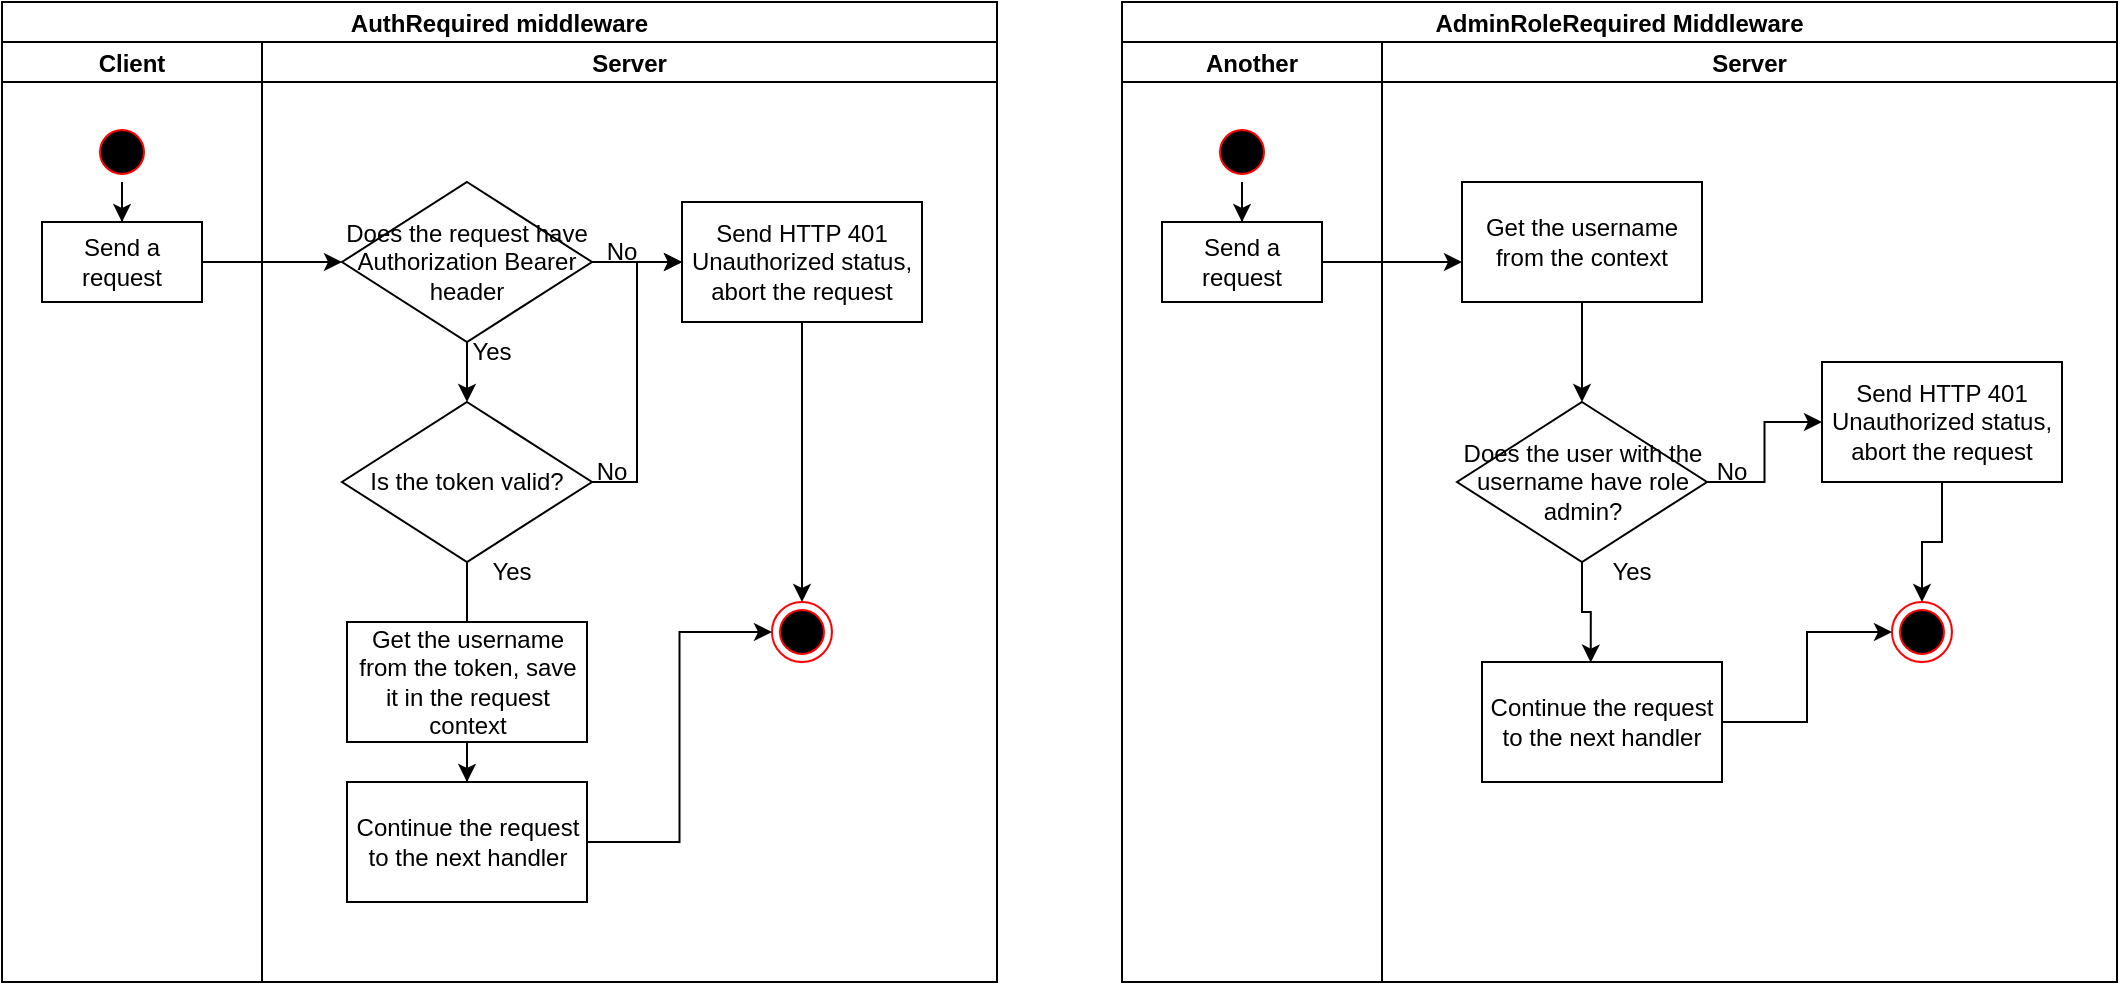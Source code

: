 <mxfile version="14.9.6" type="device" pages="8"><diagram id="ixABdpyoybkJjL9thJBm" name="auth"><mxGraphModel dx="1021" dy="593" grid="1" gridSize="10" guides="1" tooltips="1" connect="1" arrows="1" fold="1" page="1" pageScale="1" pageWidth="850" pageHeight="1100" math="0" shadow="0"><root><mxCell id="0"/><mxCell id="1" parent="0"/><mxCell id="9jliT3L1bjuaXwZ-WpO--3" value="AuthRequired middleware" style="swimlane;childLayout=stackLayout;resizeParent=1;resizeParentMax=0;startSize=20;" vertex="1" parent="1"><mxGeometry x="230" y="130" width="497.5" height="490" as="geometry"/></mxCell><mxCell id="9jliT3L1bjuaXwZ-WpO--4" value="Client" style="swimlane;startSize=20;" vertex="1" parent="9jliT3L1bjuaXwZ-WpO--3"><mxGeometry y="20" width="130" height="470" as="geometry"/></mxCell><mxCell id="9jliT3L1bjuaXwZ-WpO--10" value="" style="edgeStyle=orthogonalEdgeStyle;rounded=0;orthogonalLoop=1;jettySize=auto;html=1;" edge="1" parent="9jliT3L1bjuaXwZ-WpO--4" source="9jliT3L1bjuaXwZ-WpO--7" target="9jliT3L1bjuaXwZ-WpO--11"><mxGeometry relative="1" as="geometry"><mxPoint x="60" y="135" as="targetPoint"/></mxGeometry></mxCell><mxCell id="9jliT3L1bjuaXwZ-WpO--7" value="" style="ellipse;html=1;shape=startState;fillColor=#000000;strokeColor=#ff0000;" vertex="1" parent="9jliT3L1bjuaXwZ-WpO--4"><mxGeometry x="45" y="40" width="30" height="30" as="geometry"/></mxCell><mxCell id="9jliT3L1bjuaXwZ-WpO--11" value="Send a request" style="rounded=0;whiteSpace=wrap;html=1;" vertex="1" parent="9jliT3L1bjuaXwZ-WpO--4"><mxGeometry x="20" y="90" width="80" height="40" as="geometry"/></mxCell><mxCell id="9jliT3L1bjuaXwZ-WpO--5" value="Server" style="swimlane;startSize=20;" vertex="1" parent="9jliT3L1bjuaXwZ-WpO--3"><mxGeometry x="130" y="20" width="367.5" height="470" as="geometry"/></mxCell><mxCell id="9jliT3L1bjuaXwZ-WpO--15" value="" style="edgeStyle=orthogonalEdgeStyle;rounded=0;orthogonalLoop=1;jettySize=auto;html=1;" edge="1" parent="9jliT3L1bjuaXwZ-WpO--5" source="9jliT3L1bjuaXwZ-WpO--12" target="9jliT3L1bjuaXwZ-WpO--14"><mxGeometry relative="1" as="geometry"/></mxCell><mxCell id="9jliT3L1bjuaXwZ-WpO--22" value="" style="edgeStyle=orthogonalEdgeStyle;rounded=0;orthogonalLoop=1;jettySize=auto;html=1;entryX=0.5;entryY=0;entryDx=0;entryDy=0;" edge="1" parent="9jliT3L1bjuaXwZ-WpO--5" source="9jliT3L1bjuaXwZ-WpO--12" target="9jliT3L1bjuaXwZ-WpO--23"><mxGeometry relative="1" as="geometry"><mxPoint x="102.5" y="180" as="targetPoint"/></mxGeometry></mxCell><mxCell id="9jliT3L1bjuaXwZ-WpO--12" value="Does the request have Authorization Bearer header" style="rhombus;whiteSpace=wrap;html=1;" vertex="1" parent="9jliT3L1bjuaXwZ-WpO--5"><mxGeometry x="40" y="70" width="125" height="80" as="geometry"/></mxCell><mxCell id="9jliT3L1bjuaXwZ-WpO--17" style="edgeStyle=orthogonalEdgeStyle;rounded=0;orthogonalLoop=1;jettySize=auto;html=1;exitX=0.5;exitY=1;exitDx=0;exitDy=0;entryX=0.5;entryY=0;entryDx=0;entryDy=0;" edge="1" parent="9jliT3L1bjuaXwZ-WpO--5" source="9jliT3L1bjuaXwZ-WpO--14" target="9jliT3L1bjuaXwZ-WpO--16"><mxGeometry relative="1" as="geometry"/></mxCell><mxCell id="9jliT3L1bjuaXwZ-WpO--14" value="Send HTTP 401 Unauthorized status, abort the request" style="whiteSpace=wrap;html=1;" vertex="1" parent="9jliT3L1bjuaXwZ-WpO--5"><mxGeometry x="210" y="80" width="120" height="60" as="geometry"/></mxCell><mxCell id="9jliT3L1bjuaXwZ-WpO--16" value="" style="ellipse;html=1;shape=endState;fillColor=#000000;strokeColor=#ff0000;" vertex="1" parent="9jliT3L1bjuaXwZ-WpO--5"><mxGeometry x="255" y="280" width="30" height="30" as="geometry"/></mxCell><mxCell id="9jliT3L1bjuaXwZ-WpO--19" value="No" style="text;html=1;strokeColor=none;fillColor=none;align=center;verticalAlign=middle;whiteSpace=wrap;rounded=0;" vertex="1" parent="9jliT3L1bjuaXwZ-WpO--5"><mxGeometry x="165" y="100" width="30" height="10" as="geometry"/></mxCell><mxCell id="9jliT3L1bjuaXwZ-WpO--25" style="edgeStyle=orthogonalEdgeStyle;rounded=0;orthogonalLoop=1;jettySize=auto;html=1;entryX=0;entryY=0.5;entryDx=0;entryDy=0;" edge="1" parent="9jliT3L1bjuaXwZ-WpO--5" source="9jliT3L1bjuaXwZ-WpO--23" target="9jliT3L1bjuaXwZ-WpO--14"><mxGeometry relative="1" as="geometry"/></mxCell><mxCell id="9jliT3L1bjuaXwZ-WpO--30" value="" style="edgeStyle=orthogonalEdgeStyle;rounded=0;orthogonalLoop=1;jettySize=auto;html=1;startArrow=none;" edge="1" parent="9jliT3L1bjuaXwZ-WpO--5" source="9jliT3L1bjuaXwZ-WpO--32" target="9jliT3L1bjuaXwZ-WpO--29"><mxGeometry relative="1" as="geometry"/></mxCell><mxCell id="9jliT3L1bjuaXwZ-WpO--23" value="Is the token valid?" style="rhombus;whiteSpace=wrap;html=1;" vertex="1" parent="9jliT3L1bjuaXwZ-WpO--5"><mxGeometry x="40" y="180" width="125" height="80" as="geometry"/></mxCell><mxCell id="9jliT3L1bjuaXwZ-WpO--24" value="Yes" style="text;html=1;strokeColor=none;fillColor=none;align=center;verticalAlign=middle;whiteSpace=wrap;rounded=0;" vertex="1" parent="9jliT3L1bjuaXwZ-WpO--5"><mxGeometry x="100" y="150" width="30" height="10" as="geometry"/></mxCell><mxCell id="9jliT3L1bjuaXwZ-WpO--28" value="Yes" style="text;html=1;strokeColor=none;fillColor=none;align=center;verticalAlign=middle;whiteSpace=wrap;rounded=0;" vertex="1" parent="9jliT3L1bjuaXwZ-WpO--5"><mxGeometry x="110" y="260" width="30" height="10" as="geometry"/></mxCell><mxCell id="9jliT3L1bjuaXwZ-WpO--31" style="edgeStyle=orthogonalEdgeStyle;rounded=0;orthogonalLoop=1;jettySize=auto;html=1;entryX=0;entryY=0.5;entryDx=0;entryDy=0;" edge="1" parent="9jliT3L1bjuaXwZ-WpO--5" source="9jliT3L1bjuaXwZ-WpO--29" target="9jliT3L1bjuaXwZ-WpO--16"><mxGeometry relative="1" as="geometry"/></mxCell><mxCell id="9jliT3L1bjuaXwZ-WpO--29" value="Continue the request to the next handler" style="whiteSpace=wrap;html=1;" vertex="1" parent="9jliT3L1bjuaXwZ-WpO--5"><mxGeometry x="42.5" y="370" width="120" height="60" as="geometry"/></mxCell><mxCell id="9jliT3L1bjuaXwZ-WpO--32" value="Get the username from the token, save it in the request context" style="whiteSpace=wrap;html=1;" vertex="1" parent="9jliT3L1bjuaXwZ-WpO--5"><mxGeometry x="42.5" y="290" width="120" height="60" as="geometry"/></mxCell><mxCell id="9jliT3L1bjuaXwZ-WpO--33" value="" style="edgeStyle=orthogonalEdgeStyle;rounded=0;orthogonalLoop=1;jettySize=auto;html=1;endArrow=none;" edge="1" parent="9jliT3L1bjuaXwZ-WpO--5" source="9jliT3L1bjuaXwZ-WpO--23" target="9jliT3L1bjuaXwZ-WpO--32"><mxGeometry relative="1" as="geometry"><mxPoint x="462.5" y="410" as="sourcePoint"/><mxPoint x="462.5" y="520" as="targetPoint"/></mxGeometry></mxCell><mxCell id="9jliT3L1bjuaXwZ-WpO--13" value="" style="edgeStyle=orthogonalEdgeStyle;rounded=0;orthogonalLoop=1;jettySize=auto;html=1;" edge="1" parent="9jliT3L1bjuaXwZ-WpO--3" source="9jliT3L1bjuaXwZ-WpO--11" target="9jliT3L1bjuaXwZ-WpO--12"><mxGeometry relative="1" as="geometry"/></mxCell><mxCell id="9jliT3L1bjuaXwZ-WpO--27" value="No" style="text;html=1;strokeColor=none;fillColor=none;align=center;verticalAlign=middle;whiteSpace=wrap;rounded=0;" vertex="1" parent="1"><mxGeometry x="520" y="360" width="30" height="10" as="geometry"/></mxCell><mxCell id="9jliT3L1bjuaXwZ-WpO--34" value="AdminRoleRequired Middleware" style="swimlane;childLayout=stackLayout;resizeParent=1;resizeParentMax=0;startSize=20;" vertex="1" parent="1"><mxGeometry x="790" y="130" width="497.5" height="490" as="geometry"/></mxCell><mxCell id="9jliT3L1bjuaXwZ-WpO--35" value="Another" style="swimlane;startSize=20;" vertex="1" parent="9jliT3L1bjuaXwZ-WpO--34"><mxGeometry y="20" width="130" height="470" as="geometry"/></mxCell><mxCell id="9jliT3L1bjuaXwZ-WpO--36" value="" style="edgeStyle=orthogonalEdgeStyle;rounded=0;orthogonalLoop=1;jettySize=auto;html=1;" edge="1" parent="9jliT3L1bjuaXwZ-WpO--35" source="9jliT3L1bjuaXwZ-WpO--37" target="9jliT3L1bjuaXwZ-WpO--38"><mxGeometry relative="1" as="geometry"><mxPoint x="60" y="135" as="targetPoint"/></mxGeometry></mxCell><mxCell id="9jliT3L1bjuaXwZ-WpO--37" value="" style="ellipse;html=1;shape=startState;fillColor=#000000;strokeColor=#ff0000;" vertex="1" parent="9jliT3L1bjuaXwZ-WpO--35"><mxGeometry x="45" y="40" width="30" height="30" as="geometry"/></mxCell><mxCell id="9jliT3L1bjuaXwZ-WpO--38" value="Send a request" style="rounded=0;whiteSpace=wrap;html=1;" vertex="1" parent="9jliT3L1bjuaXwZ-WpO--35"><mxGeometry x="20" y="90" width="80" height="40" as="geometry"/></mxCell><mxCell id="9jliT3L1bjuaXwZ-WpO--39" value="Server" style="swimlane;startSize=20;" vertex="1" parent="9jliT3L1bjuaXwZ-WpO--34"><mxGeometry x="130" y="20" width="367.5" height="470" as="geometry"/></mxCell><mxCell id="9jliT3L1bjuaXwZ-WpO--41" value="" style="edgeStyle=orthogonalEdgeStyle;rounded=0;orthogonalLoop=1;jettySize=auto;html=1;entryX=0.5;entryY=0;entryDx=0;entryDy=0;exitX=0.5;exitY=1;exitDx=0;exitDy=0;" edge="1" parent="9jliT3L1bjuaXwZ-WpO--39" source="9jliT3L1bjuaXwZ-WpO--58" target="9jliT3L1bjuaXwZ-WpO--49"><mxGeometry relative="1" as="geometry"><mxPoint x="102.5" y="180" as="targetPoint"/><mxPoint x="102.529" y="149.981" as="sourcePoint"/></mxGeometry></mxCell><mxCell id="9jliT3L1bjuaXwZ-WpO--43" style="edgeStyle=orthogonalEdgeStyle;rounded=0;orthogonalLoop=1;jettySize=auto;html=1;exitX=0.5;exitY=1;exitDx=0;exitDy=0;entryX=0.5;entryY=0;entryDx=0;entryDy=0;" edge="1" parent="9jliT3L1bjuaXwZ-WpO--39" source="9jliT3L1bjuaXwZ-WpO--44" target="9jliT3L1bjuaXwZ-WpO--45"><mxGeometry relative="1" as="geometry"/></mxCell><mxCell id="9jliT3L1bjuaXwZ-WpO--44" value="Send HTTP 401 Unauthorized status, abort the request" style="whiteSpace=wrap;html=1;" vertex="1" parent="9jliT3L1bjuaXwZ-WpO--39"><mxGeometry x="220" y="160" width="120" height="60" as="geometry"/></mxCell><mxCell id="9jliT3L1bjuaXwZ-WpO--45" value="" style="ellipse;html=1;shape=endState;fillColor=#000000;strokeColor=#ff0000;" vertex="1" parent="9jliT3L1bjuaXwZ-WpO--39"><mxGeometry x="255" y="280" width="30" height="30" as="geometry"/></mxCell><mxCell id="9jliT3L1bjuaXwZ-WpO--47" style="edgeStyle=orthogonalEdgeStyle;rounded=0;orthogonalLoop=1;jettySize=auto;html=1;entryX=0;entryY=0.5;entryDx=0;entryDy=0;" edge="1" parent="9jliT3L1bjuaXwZ-WpO--39" source="9jliT3L1bjuaXwZ-WpO--49" target="9jliT3L1bjuaXwZ-WpO--44"><mxGeometry relative="1" as="geometry"/></mxCell><mxCell id="9jliT3L1bjuaXwZ-WpO--49" value="Does the user with the username have role admin?" style="rhombus;whiteSpace=wrap;html=1;" vertex="1" parent="9jliT3L1bjuaXwZ-WpO--39"><mxGeometry x="37.5" y="180" width="125" height="80" as="geometry"/></mxCell><mxCell id="9jliT3L1bjuaXwZ-WpO--51" value="Yes" style="text;html=1;strokeColor=none;fillColor=none;align=center;verticalAlign=middle;whiteSpace=wrap;rounded=0;" vertex="1" parent="9jliT3L1bjuaXwZ-WpO--39"><mxGeometry x="110" y="260" width="30" height="10" as="geometry"/></mxCell><mxCell id="9jliT3L1bjuaXwZ-WpO--52" style="edgeStyle=orthogonalEdgeStyle;rounded=0;orthogonalLoop=1;jettySize=auto;html=1;entryX=0;entryY=0.5;entryDx=0;entryDy=0;" edge="1" parent="9jliT3L1bjuaXwZ-WpO--39" source="9jliT3L1bjuaXwZ-WpO--53" target="9jliT3L1bjuaXwZ-WpO--45"><mxGeometry relative="1" as="geometry"/></mxCell><mxCell id="9jliT3L1bjuaXwZ-WpO--53" value="Continue the request to the next handler" style="whiteSpace=wrap;html=1;" vertex="1" parent="9jliT3L1bjuaXwZ-WpO--39"><mxGeometry x="50" y="310" width="120" height="60" as="geometry"/></mxCell><mxCell id="9jliT3L1bjuaXwZ-WpO--55" value="" style="edgeStyle=orthogonalEdgeStyle;rounded=0;orthogonalLoop=1;jettySize=auto;html=1;endArrow=classic;entryX=0.453;entryY=0.005;entryDx=0;entryDy=0;entryPerimeter=0;endFill=1;" edge="1" parent="9jliT3L1bjuaXwZ-WpO--39" source="9jliT3L1bjuaXwZ-WpO--49" target="9jliT3L1bjuaXwZ-WpO--53"><mxGeometry relative="1" as="geometry"><mxPoint x="462.5" y="410" as="sourcePoint"/><mxPoint x="102.517" y="290" as="targetPoint"/></mxGeometry></mxCell><mxCell id="9jliT3L1bjuaXwZ-WpO--58" value="Get the username from the context" style="whiteSpace=wrap;html=1;" vertex="1" parent="9jliT3L1bjuaXwZ-WpO--39"><mxGeometry x="40" y="70" width="120" height="60" as="geometry"/></mxCell><mxCell id="9jliT3L1bjuaXwZ-WpO--56" value="" style="edgeStyle=orthogonalEdgeStyle;rounded=0;orthogonalLoop=1;jettySize=auto;html=1;" edge="1" parent="9jliT3L1bjuaXwZ-WpO--34" source="9jliT3L1bjuaXwZ-WpO--38"><mxGeometry relative="1" as="geometry"><mxPoint x="170" y="130" as="targetPoint"/></mxGeometry></mxCell><mxCell id="9jliT3L1bjuaXwZ-WpO--57" value="No" style="text;html=1;strokeColor=none;fillColor=none;align=center;verticalAlign=middle;whiteSpace=wrap;rounded=0;" vertex="1" parent="1"><mxGeometry x="1080" y="360" width="30" height="10" as="geometry"/></mxCell></root></mxGraphModel></diagram><diagram id="1OW6t5UaYJJms6uwFYVt" name="login"><mxGraphModel dx="1240" dy="720" grid="1" gridSize="10" guides="1" tooltips="1" connect="1" arrows="1" fold="1" page="1" pageScale="1" pageWidth="850" pageHeight="1100" math="0" shadow="0"><root><mxCell id="_u32ntqrU9vEdQiREQDo-0"/><mxCell id="_u32ntqrU9vEdQiREQDo-1" parent="_u32ntqrU9vEdQiREQDo-0"/><mxCell id="OQdn5vO2iXrMBM3oSNNG-0" value="Getting a token (POST /v1/login)" style="swimlane;childLayout=stackLayout;resizeParent=1;resizeParentMax=0;startSize=20;" vertex="1" parent="_u32ntqrU9vEdQiREQDo-1"><mxGeometry x="230" y="130" width="497.5" height="490" as="geometry"/></mxCell><mxCell id="OQdn5vO2iXrMBM3oSNNG-1" value="Client" style="swimlane;startSize=20;" vertex="1" parent="OQdn5vO2iXrMBM3oSNNG-0"><mxGeometry y="20" width="130" height="470" as="geometry"/></mxCell><mxCell id="OQdn5vO2iXrMBM3oSNNG-2" value="" style="edgeStyle=orthogonalEdgeStyle;rounded=0;orthogonalLoop=1;jettySize=auto;html=1;" edge="1" parent="OQdn5vO2iXrMBM3oSNNG-1" source="OQdn5vO2iXrMBM3oSNNG-3" target="OQdn5vO2iXrMBM3oSNNG-4"><mxGeometry relative="1" as="geometry"><mxPoint x="60" y="135" as="targetPoint"/></mxGeometry></mxCell><mxCell id="OQdn5vO2iXrMBM3oSNNG-3" value="" style="ellipse;html=1;shape=startState;fillColor=#000000;strokeColor=#ff0000;" vertex="1" parent="OQdn5vO2iXrMBM3oSNNG-1"><mxGeometry x="45" y="40" width="30" height="30" as="geometry"/></mxCell><mxCell id="OQdn5vO2iXrMBM3oSNNG-4" value="Send a post request containing username and password" style="rounded=0;whiteSpace=wrap;html=1;" vertex="1" parent="OQdn5vO2iXrMBM3oSNNG-1"><mxGeometry x="20" y="90" width="80" height="120" as="geometry"/></mxCell><mxCell id="OQdn5vO2iXrMBM3oSNNG-5" value="Server" style="swimlane;startSize=20;" vertex="1" parent="OQdn5vO2iXrMBM3oSNNG-0"><mxGeometry x="130" y="20" width="367.5" height="470" as="geometry"/></mxCell><mxCell id="OQdn5vO2iXrMBM3oSNNG-6" value="" style="edgeStyle=orthogonalEdgeStyle;rounded=0;orthogonalLoop=1;jettySize=auto;html=1;" edge="1" parent="OQdn5vO2iXrMBM3oSNNG-5" source="OQdn5vO2iXrMBM3oSNNG-8" target="OQdn5vO2iXrMBM3oSNNG-10"><mxGeometry relative="1" as="geometry"/></mxCell><mxCell id="OQdn5vO2iXrMBM3oSNNG-7" value="" style="edgeStyle=orthogonalEdgeStyle;rounded=0;orthogonalLoop=1;jettySize=auto;html=1;entryX=0.5;entryY=0;entryDx=0;entryDy=0;" edge="1" parent="OQdn5vO2iXrMBM3oSNNG-5" source="OQdn5vO2iXrMBM3oSNNG-8" target="OQdn5vO2iXrMBM3oSNNG-20"><mxGeometry relative="1" as="geometry"><mxPoint x="102.5" y="180" as="targetPoint"/></mxGeometry></mxCell><mxCell id="OQdn5vO2iXrMBM3oSNNG-8" value="Does the username and the password match the one in the db" style="rhombus;whiteSpace=wrap;html=1;" vertex="1" parent="OQdn5vO2iXrMBM3oSNNG-5"><mxGeometry x="40" y="70" width="125" height="80" as="geometry"/></mxCell><mxCell id="OQdn5vO2iXrMBM3oSNNG-9" style="edgeStyle=orthogonalEdgeStyle;rounded=0;orthogonalLoop=1;jettySize=auto;html=1;exitX=0.5;exitY=1;exitDx=0;exitDy=0;entryX=0.5;entryY=0;entryDx=0;entryDy=0;" edge="1" parent="OQdn5vO2iXrMBM3oSNNG-5" source="OQdn5vO2iXrMBM3oSNNG-10" target="OQdn5vO2iXrMBM3oSNNG-11"><mxGeometry relative="1" as="geometry"/></mxCell><mxCell id="OQdn5vO2iXrMBM3oSNNG-10" value="Send HTTP 401 Unauthorized status, abort the request" style="whiteSpace=wrap;html=1;" vertex="1" parent="OQdn5vO2iXrMBM3oSNNG-5"><mxGeometry x="210" y="80" width="120" height="60" as="geometry"/></mxCell><mxCell id="OQdn5vO2iXrMBM3oSNNG-11" value="" style="ellipse;html=1;shape=endState;fillColor=#000000;strokeColor=#ff0000;" vertex="1" parent="OQdn5vO2iXrMBM3oSNNG-5"><mxGeometry x="255" y="280" width="30" height="30" as="geometry"/></mxCell><mxCell id="OQdn5vO2iXrMBM3oSNNG-12" value="No" style="text;html=1;strokeColor=none;fillColor=none;align=center;verticalAlign=middle;whiteSpace=wrap;rounded=0;" vertex="1" parent="OQdn5vO2iXrMBM3oSNNG-5"><mxGeometry x="165" y="100" width="30" height="10" as="geometry"/></mxCell><mxCell id="OQdn5vO2iXrMBM3oSNNG-14" value="" style="edgeStyle=orthogonalEdgeStyle;rounded=0;orthogonalLoop=1;jettySize=auto;html=1;startArrow=none;" edge="1" parent="OQdn5vO2iXrMBM3oSNNG-5" source="OQdn5vO2iXrMBM3oSNNG-20" target="OQdn5vO2iXrMBM3oSNNG-19"><mxGeometry relative="1" as="geometry"/></mxCell><mxCell id="OQdn5vO2iXrMBM3oSNNG-16" value="Yes" style="text;html=1;strokeColor=none;fillColor=none;align=center;verticalAlign=middle;whiteSpace=wrap;rounded=0;" vertex="1" parent="OQdn5vO2iXrMBM3oSNNG-5"><mxGeometry x="100" y="150" width="30" height="10" as="geometry"/></mxCell><mxCell id="OQdn5vO2iXrMBM3oSNNG-18" style="edgeStyle=orthogonalEdgeStyle;rounded=0;orthogonalLoop=1;jettySize=auto;html=1;entryX=0;entryY=0.5;entryDx=0;entryDy=0;" edge="1" parent="OQdn5vO2iXrMBM3oSNNG-5" source="OQdn5vO2iXrMBM3oSNNG-19" target="OQdn5vO2iXrMBM3oSNNG-11"><mxGeometry relative="1" as="geometry"/></mxCell><mxCell id="OQdn5vO2iXrMBM3oSNNG-19" value="Respond with 200, and the body is the JWT token generated" style="whiteSpace=wrap;html=1;" vertex="1" parent="OQdn5vO2iXrMBM3oSNNG-5"><mxGeometry x="42.5" y="330" width="120" height="60" as="geometry"/></mxCell><mxCell id="OQdn5vO2iXrMBM3oSNNG-20" value="Generate the JWT token" style="whiteSpace=wrap;html=1;" vertex="1" parent="OQdn5vO2iXrMBM3oSNNG-5"><mxGeometry x="42.5" y="220" width="120" height="60" as="geometry"/></mxCell><mxCell id="OQdn5vO2iXrMBM3oSNNG-22" value="" style="edgeStyle=orthogonalEdgeStyle;rounded=0;orthogonalLoop=1;jettySize=auto;html=1;" edge="1" parent="OQdn5vO2iXrMBM3oSNNG-0" source="OQdn5vO2iXrMBM3oSNNG-4" target="OQdn5vO2iXrMBM3oSNNG-8"><mxGeometry relative="1" as="geometry"/></mxCell></root></mxGraphModel></diagram><diagram id="RCsuefBiGuyyo6CVhnlT" name="get all user"><mxGraphModel dx="868" dy="504" grid="1" gridSize="10" guides="1" tooltips="1" connect="1" arrows="1" fold="1" page="1" pageScale="1" pageWidth="850" pageHeight="1100" math="0" shadow="0"><root><mxCell id="1yWC8r7B3-pgimuNh6WH-0"/><mxCell id="1yWC8r7B3-pgimuNh6WH-1" parent="1yWC8r7B3-pgimuNh6WH-0"/><mxCell id="1yWC8r7B3-pgimuNh6WH-2" value="Get all users (GET /v1/user)" style="swimlane;childLayout=stackLayout;resizeParent=1;resizeParentMax=0;startSize=20;" vertex="1" parent="1yWC8r7B3-pgimuNh6WH-1"><mxGeometry x="230" y="130" width="497.5" height="460" as="geometry"/></mxCell><mxCell id="1yWC8r7B3-pgimuNh6WH-3" value="Client" style="swimlane;startSize=20;" vertex="1" parent="1yWC8r7B3-pgimuNh6WH-2"><mxGeometry y="20" width="130" height="440" as="geometry"/></mxCell><mxCell id="1yWC8r7B3-pgimuNh6WH-4" value="" style="edgeStyle=orthogonalEdgeStyle;rounded=0;orthogonalLoop=1;jettySize=auto;html=1;" edge="1" parent="1yWC8r7B3-pgimuNh6WH-3" source="1yWC8r7B3-pgimuNh6WH-5" target="1yWC8r7B3-pgimuNh6WH-6"><mxGeometry relative="1" as="geometry"><mxPoint x="60" y="135" as="targetPoint"/></mxGeometry></mxCell><mxCell id="1yWC8r7B3-pgimuNh6WH-5" value="" style="ellipse;html=1;shape=startState;fillColor=#000000;strokeColor=#ff0000;" vertex="1" parent="1yWC8r7B3-pgimuNh6WH-3"><mxGeometry x="45" y="40" width="30" height="30" as="geometry"/></mxCell><mxCell id="1yWC8r7B3-pgimuNh6WH-6" value="Send a GET request" style="rounded=0;whiteSpace=wrap;html=1;" vertex="1" parent="1yWC8r7B3-pgimuNh6WH-3"><mxGeometry x="20" y="90" width="80" height="120" as="geometry"/></mxCell><mxCell id="1yWC8r7B3-pgimuNh6WH-7" value="Server" style="swimlane;startSize=20;" vertex="1" parent="1yWC8r7B3-pgimuNh6WH-2"><mxGeometry x="130" y="20" width="367.5" height="440" as="geometry"/></mxCell><mxCell id="1yWC8r7B3-pgimuNh6WH-9" value="" style="edgeStyle=orthogonalEdgeStyle;rounded=0;orthogonalLoop=1;jettySize=auto;html=1;entryX=0.5;entryY=0;entryDx=0;entryDy=0;exitX=0.5;exitY=1;exitDx=0;exitDy=0;" edge="1" parent="1yWC8r7B3-pgimuNh6WH-7" source="1yWC8r7B3-pgimuNh6WH-21" target="1yWC8r7B3-pgimuNh6WH-19"><mxGeometry relative="1" as="geometry"><mxPoint x="102.5" y="180" as="targetPoint"/><mxPoint x="102.5" y="150" as="sourcePoint"/></mxGeometry></mxCell><mxCell id="1yWC8r7B3-pgimuNh6WH-13" value="" style="ellipse;html=1;shape=endState;fillColor=#000000;strokeColor=#ff0000;" vertex="1" parent="1yWC8r7B3-pgimuNh6WH-7"><mxGeometry x="255" y="280" width="30" height="30" as="geometry"/></mxCell><mxCell id="1yWC8r7B3-pgimuNh6WH-15" value="" style="edgeStyle=orthogonalEdgeStyle;rounded=0;orthogonalLoop=1;jettySize=auto;html=1;startArrow=none;" edge="1" parent="1yWC8r7B3-pgimuNh6WH-7" source="1yWC8r7B3-pgimuNh6WH-19" target="1yWC8r7B3-pgimuNh6WH-18"><mxGeometry relative="1" as="geometry"/></mxCell><mxCell id="1yWC8r7B3-pgimuNh6WH-17" style="edgeStyle=orthogonalEdgeStyle;rounded=0;orthogonalLoop=1;jettySize=auto;html=1;entryX=0;entryY=0.5;entryDx=0;entryDy=0;" edge="1" parent="1yWC8r7B3-pgimuNh6WH-7" source="1yWC8r7B3-pgimuNh6WH-18" target="1yWC8r7B3-pgimuNh6WH-13"><mxGeometry relative="1" as="geometry"/></mxCell><mxCell id="1yWC8r7B3-pgimuNh6WH-18" value="Respond with 200, and the body is the list of the users" style="whiteSpace=wrap;html=1;" vertex="1" parent="1yWC8r7B3-pgimuNh6WH-7"><mxGeometry x="42.5" y="280" width="120" height="60" as="geometry"/></mxCell><mxCell id="1yWC8r7B3-pgimuNh6WH-19" value="Query the db to get all of the users" style="whiteSpace=wrap;html=1;" vertex="1" parent="1yWC8r7B3-pgimuNh6WH-7"><mxGeometry x="42.5" y="170" width="120" height="60" as="geometry"/></mxCell><mxCell id="1yWC8r7B3-pgimuNh6WH-21" value="Pass to AuthRequired then&amp;nbsp; AdminRoleRequired middlewares" style="whiteSpace=wrap;html=1;" vertex="1" parent="1yWC8r7B3-pgimuNh6WH-7"><mxGeometry x="42.5" y="60" width="120" height="60" as="geometry"/></mxCell><mxCell id="1yWC8r7B3-pgimuNh6WH-20" value="" style="edgeStyle=orthogonalEdgeStyle;rounded=0;orthogonalLoop=1;jettySize=auto;html=1;entryX=0;entryY=0.5;entryDx=0;entryDy=0;" edge="1" parent="1yWC8r7B3-pgimuNh6WH-2" source="1yWC8r7B3-pgimuNh6WH-6" target="1yWC8r7B3-pgimuNh6WH-21"><mxGeometry relative="1" as="geometry"><mxPoint x="170" y="130" as="targetPoint"/></mxGeometry></mxCell></root></mxGraphModel></diagram><diagram id="RD0y0xq7PKmwO-ewD3-w" name="get a user"><mxGraphModel dx="1240" dy="720" grid="1" gridSize="10" guides="1" tooltips="1" connect="1" arrows="1" fold="1" page="1" pageScale="1" pageWidth="850" pageHeight="1100" math="0" shadow="0"><root><mxCell id="A6ejj1M4VKD1K36JfFQ_-0"/><mxCell id="A6ejj1M4VKD1K36JfFQ_-1" parent="A6ejj1M4VKD1K36JfFQ_-0"/><mxCell id="A6ejj1M4VKD1K36JfFQ_-2" value="Getting a user (GET /v1/user/:username)" style="swimlane;childLayout=stackLayout;resizeParent=1;resizeParentMax=0;startSize=20;" vertex="1" parent="A6ejj1M4VKD1K36JfFQ_-1"><mxGeometry x="250" y="130" width="497.5" height="460" as="geometry"/></mxCell><mxCell id="A6ejj1M4VKD1K36JfFQ_-3" value="Client" style="swimlane;startSize=20;" vertex="1" parent="A6ejj1M4VKD1K36JfFQ_-2"><mxGeometry y="20" width="130" height="440" as="geometry"/></mxCell><mxCell id="A6ejj1M4VKD1K36JfFQ_-4" value="" style="edgeStyle=orthogonalEdgeStyle;rounded=0;orthogonalLoop=1;jettySize=auto;html=1;" edge="1" parent="A6ejj1M4VKD1K36JfFQ_-3" source="A6ejj1M4VKD1K36JfFQ_-5" target="A6ejj1M4VKD1K36JfFQ_-6"><mxGeometry relative="1" as="geometry"><mxPoint x="60" y="135" as="targetPoint"/></mxGeometry></mxCell><mxCell id="A6ejj1M4VKD1K36JfFQ_-5" value="" style="ellipse;html=1;shape=startState;fillColor=#000000;strokeColor=#ff0000;" vertex="1" parent="A6ejj1M4VKD1K36JfFQ_-3"><mxGeometry x="45" y="40" width="30" height="30" as="geometry"/></mxCell><mxCell id="A6ejj1M4VKD1K36JfFQ_-6" value="Send a GET request" style="rounded=0;whiteSpace=wrap;html=1;" vertex="1" parent="A6ejj1M4VKD1K36JfFQ_-3"><mxGeometry x="20" y="90" width="80" height="120" as="geometry"/></mxCell><mxCell id="A6ejj1M4VKD1K36JfFQ_-7" value="Server" style="swimlane;startSize=20;" vertex="1" parent="A6ejj1M4VKD1K36JfFQ_-2"><mxGeometry x="130" y="20" width="367.5" height="440" as="geometry"/></mxCell><mxCell id="A6ejj1M4VKD1K36JfFQ_-8" value="" style="edgeStyle=orthogonalEdgeStyle;rounded=0;orthogonalLoop=1;jettySize=auto;html=1;entryX=0.5;entryY=0;entryDx=0;entryDy=0;exitX=0.5;exitY=1;exitDx=0;exitDy=0;" edge="1" parent="A6ejj1M4VKD1K36JfFQ_-7" source="A6ejj1M4VKD1K36JfFQ_-14" target="A6ejj1M4VKD1K36JfFQ_-13"><mxGeometry relative="1" as="geometry"><mxPoint x="102.5" y="180" as="targetPoint"/><mxPoint x="102.5" y="150" as="sourcePoint"/></mxGeometry></mxCell><mxCell id="A6ejj1M4VKD1K36JfFQ_-9" value="" style="ellipse;html=1;shape=endState;fillColor=#000000;strokeColor=#ff0000;" vertex="1" parent="A6ejj1M4VKD1K36JfFQ_-7"><mxGeometry x="255" y="370" width="30" height="30" as="geometry"/></mxCell><mxCell id="A6ejj1M4VKD1K36JfFQ_-11" style="edgeStyle=orthogonalEdgeStyle;rounded=0;orthogonalLoop=1;jettySize=auto;html=1;entryX=0;entryY=0.5;entryDx=0;entryDy=0;" edge="1" parent="A6ejj1M4VKD1K36JfFQ_-7" source="A6ejj1M4VKD1K36JfFQ_-12" target="A6ejj1M4VKD1K36JfFQ_-9"><mxGeometry relative="1" as="geometry"/></mxCell><mxCell id="A6ejj1M4VKD1K36JfFQ_-12" value="Respond with 200, and the body is the information of the user" style="whiteSpace=wrap;html=1;" vertex="1" parent="A6ejj1M4VKD1K36JfFQ_-7"><mxGeometry x="42.5" y="370" width="120" height="60" as="geometry"/></mxCell><mxCell id="6kZfRvrC0tXSrNtyj45A-1" value="" style="edgeStyle=orthogonalEdgeStyle;rounded=0;orthogonalLoop=1;jettySize=auto;html=1;endArrow=classic;endFill=1;" edge="1" parent="A6ejj1M4VKD1K36JfFQ_-7" source="A6ejj1M4VKD1K36JfFQ_-13" target="6kZfRvrC0tXSrNtyj45A-0"><mxGeometry relative="1" as="geometry"/></mxCell><mxCell id="A6ejj1M4VKD1K36JfFQ_-13" value="Query the db to get the user with &quot;username&quot; provided in the url path" style="whiteSpace=wrap;html=1;" vertex="1" parent="A6ejj1M4VKD1K36JfFQ_-7"><mxGeometry x="42.5" y="160" width="120" height="60" as="geometry"/></mxCell><mxCell id="A6ejj1M4VKD1K36JfFQ_-14" value="Pass to AuthRequired then&amp;nbsp; AdminRoleRequired middlewares" style="whiteSpace=wrap;html=1;" vertex="1" parent="A6ejj1M4VKD1K36JfFQ_-7"><mxGeometry x="42.5" y="60" width="120" height="60" as="geometry"/></mxCell><mxCell id="6kZfRvrC0tXSrNtyj45A-3" value="" style="edgeStyle=orthogonalEdgeStyle;rounded=0;orthogonalLoop=1;jettySize=auto;html=1;endArrow=classic;endFill=1;" edge="1" parent="A6ejj1M4VKD1K36JfFQ_-7" source="6kZfRvrC0tXSrNtyj45A-0" target="A6ejj1M4VKD1K36JfFQ_-12"><mxGeometry relative="1" as="geometry"/></mxCell><mxCell id="6kZfRvrC0tXSrNtyj45A-0" value="Does the user exist" style="rhombus;whiteSpace=wrap;html=1;" vertex="1" parent="A6ejj1M4VKD1K36JfFQ_-7"><mxGeometry x="51.25" y="250" width="102.5" height="80" as="geometry"/></mxCell><mxCell id="6kZfRvrC0tXSrNtyj45A-5" value="" style="edgeStyle=orthogonalEdgeStyle;rounded=0;orthogonalLoop=1;jettySize=auto;html=1;endArrow=classic;endFill=1;" edge="1" parent="A6ejj1M4VKD1K36JfFQ_-7" source="6kZfRvrC0tXSrNtyj45A-4" target="A6ejj1M4VKD1K36JfFQ_-9"><mxGeometry relative="1" as="geometry"/></mxCell><mxCell id="6kZfRvrC0tXSrNtyj45A-4" value="Respond with HTTP 404 Not found" style="whiteSpace=wrap;html=1;" vertex="1" parent="A6ejj1M4VKD1K36JfFQ_-7"><mxGeometry x="210" y="260" width="120" height="60" as="geometry"/></mxCell><mxCell id="6kZfRvrC0tXSrNtyj45A-6" value="Yes" style="text;html=1;strokeColor=none;fillColor=none;align=center;verticalAlign=middle;whiteSpace=wrap;rounded=0;" vertex="1" parent="A6ejj1M4VKD1K36JfFQ_-7"><mxGeometry x="100" y="330" width="40" height="20" as="geometry"/></mxCell><mxCell id="6kZfRvrC0tXSrNtyj45A-7" value="No" style="text;html=1;strokeColor=none;fillColor=none;align=center;verticalAlign=middle;whiteSpace=wrap;rounded=0;" vertex="1" parent="A6ejj1M4VKD1K36JfFQ_-7"><mxGeometry x="150" y="270" width="40" height="20" as="geometry"/></mxCell><mxCell id="6kZfRvrC0tXSrNtyj45A-2" style="edgeStyle=orthogonalEdgeStyle;rounded=0;orthogonalLoop=1;jettySize=auto;html=1;endArrow=classic;endFill=1;entryX=0;entryY=0.5;entryDx=0;entryDy=0;" edge="1" parent="A6ejj1M4VKD1K36JfFQ_-7" source="6kZfRvrC0tXSrNtyj45A-0" target="6kZfRvrC0tXSrNtyj45A-4"><mxGeometry relative="1" as="geometry"><mxPoint x="190" y="290" as="targetPoint"/></mxGeometry></mxCell><mxCell id="A6ejj1M4VKD1K36JfFQ_-15" value="" style="edgeStyle=orthogonalEdgeStyle;rounded=0;orthogonalLoop=1;jettySize=auto;html=1;entryX=0;entryY=0.5;entryDx=0;entryDy=0;" edge="1" parent="A6ejj1M4VKD1K36JfFQ_-2" source="A6ejj1M4VKD1K36JfFQ_-6" target="A6ejj1M4VKD1K36JfFQ_-14"><mxGeometry relative="1" as="geometry"><mxPoint x="170" y="130" as="targetPoint"/></mxGeometry></mxCell></root></mxGraphModel></diagram><diagram id="Wond2_vanmtXpAAayBjf" name="delete a user"><mxGraphModel dx="1021" dy="593" grid="1" gridSize="10" guides="1" tooltips="1" connect="1" arrows="1" fold="1" page="1" pageScale="1" pageWidth="850" pageHeight="1100" math="0" shadow="0"><root><mxCell id="pPpFQNMq4Hs8J6h7Peg3-0"/><mxCell id="pPpFQNMq4Hs8J6h7Peg3-1" parent="pPpFQNMq4Hs8J6h7Peg3-0"/><mxCell id="G3N1HujE9dT2EV-plncy-0" value="Deleting a user (DELETE /v1/user/:username)" style="swimlane;childLayout=stackLayout;resizeParent=1;resizeParentMax=0;startSize=20;" vertex="1" parent="pPpFQNMq4Hs8J6h7Peg3-1"><mxGeometry x="250" y="130" width="497.5" height="460" as="geometry"/></mxCell><mxCell id="G3N1HujE9dT2EV-plncy-1" value="Client" style="swimlane;startSize=20;" vertex="1" parent="G3N1HujE9dT2EV-plncy-0"><mxGeometry y="20" width="130" height="440" as="geometry"/></mxCell><mxCell id="G3N1HujE9dT2EV-plncy-2" value="" style="edgeStyle=orthogonalEdgeStyle;rounded=0;orthogonalLoop=1;jettySize=auto;html=1;" edge="1" parent="G3N1HujE9dT2EV-plncy-1" source="G3N1HujE9dT2EV-plncy-3" target="G3N1HujE9dT2EV-plncy-4"><mxGeometry relative="1" as="geometry"><mxPoint x="60" y="135" as="targetPoint"/></mxGeometry></mxCell><mxCell id="G3N1HujE9dT2EV-plncy-3" value="" style="ellipse;html=1;shape=startState;fillColor=#000000;strokeColor=#ff0000;" vertex="1" parent="G3N1HujE9dT2EV-plncy-1"><mxGeometry x="45" y="40" width="30" height="30" as="geometry"/></mxCell><mxCell id="G3N1HujE9dT2EV-plncy-4" value="Send a DELETE request" style="rounded=0;whiteSpace=wrap;html=1;" vertex="1" parent="G3N1HujE9dT2EV-plncy-1"><mxGeometry x="20" y="90" width="80" height="120" as="geometry"/></mxCell><mxCell id="G3N1HujE9dT2EV-plncy-5" value="Server" style="swimlane;startSize=20;" vertex="1" parent="G3N1HujE9dT2EV-plncy-0"><mxGeometry x="130" y="20" width="367.5" height="440" as="geometry"/></mxCell><mxCell id="G3N1HujE9dT2EV-plncy-6" value="" style="edgeStyle=orthogonalEdgeStyle;rounded=0;orthogonalLoop=1;jettySize=auto;html=1;entryX=0.5;entryY=0;entryDx=0;entryDy=0;exitX=0.5;exitY=1;exitDx=0;exitDy=0;" edge="1" parent="G3N1HujE9dT2EV-plncy-5" source="G3N1HujE9dT2EV-plncy-12" target="G3N1HujE9dT2EV-plncy-11"><mxGeometry relative="1" as="geometry"><mxPoint x="102.5" y="180" as="targetPoint"/><mxPoint x="102.5" y="150" as="sourcePoint"/></mxGeometry></mxCell><mxCell id="G3N1HujE9dT2EV-plncy-7" value="" style="ellipse;html=1;shape=endState;fillColor=#000000;strokeColor=#ff0000;" vertex="1" parent="G3N1HujE9dT2EV-plncy-5"><mxGeometry x="255" y="370" width="30" height="30" as="geometry"/></mxCell><mxCell id="G3N1HujE9dT2EV-plncy-8" style="edgeStyle=orthogonalEdgeStyle;rounded=0;orthogonalLoop=1;jettySize=auto;html=1;entryX=0;entryY=0.5;entryDx=0;entryDy=0;" edge="1" parent="G3N1HujE9dT2EV-plncy-5" source="G3N1HujE9dT2EV-plncy-9" target="G3N1HujE9dT2EV-plncy-7"><mxGeometry relative="1" as="geometry"/></mxCell><mxCell id="G3N1HujE9dT2EV-plncy-9" value="Respond with 200" style="whiteSpace=wrap;html=1;" vertex="1" parent="G3N1HujE9dT2EV-plncy-5"><mxGeometry x="42.5" y="370" width="120" height="60" as="geometry"/></mxCell><mxCell id="G3N1HujE9dT2EV-plncy-10" value="" style="edgeStyle=orthogonalEdgeStyle;rounded=0;orthogonalLoop=1;jettySize=auto;html=1;endArrow=classic;endFill=1;" edge="1" parent="G3N1HujE9dT2EV-plncy-5" source="G3N1HujE9dT2EV-plncy-11" target="G3N1HujE9dT2EV-plncy-14"><mxGeometry relative="1" as="geometry"/></mxCell><mxCell id="G3N1HujE9dT2EV-plncy-11" value="Try to delete the user from the db" style="whiteSpace=wrap;html=1;" vertex="1" parent="G3N1HujE9dT2EV-plncy-5"><mxGeometry x="42.5" y="160" width="120" height="60" as="geometry"/></mxCell><mxCell id="G3N1HujE9dT2EV-plncy-12" value="Pass to AuthRequired then&amp;nbsp; AdminRoleRequired middlewares" style="whiteSpace=wrap;html=1;" vertex="1" parent="G3N1HujE9dT2EV-plncy-5"><mxGeometry x="42.5" y="60" width="120" height="60" as="geometry"/></mxCell><mxCell id="G3N1HujE9dT2EV-plncy-13" value="" style="edgeStyle=orthogonalEdgeStyle;rounded=0;orthogonalLoop=1;jettySize=auto;html=1;endArrow=classic;endFill=1;" edge="1" parent="G3N1HujE9dT2EV-plncy-5" source="G3N1HujE9dT2EV-plncy-14" target="G3N1HujE9dT2EV-plncy-9"><mxGeometry relative="1" as="geometry"/></mxCell><mxCell id="G3N1HujE9dT2EV-plncy-14" value="Is deleted?" style="rhombus;whiteSpace=wrap;html=1;" vertex="1" parent="G3N1HujE9dT2EV-plncy-5"><mxGeometry x="51.25" y="250" width="102.5" height="80" as="geometry"/></mxCell><mxCell id="G3N1HujE9dT2EV-plncy-15" value="" style="edgeStyle=orthogonalEdgeStyle;rounded=0;orthogonalLoop=1;jettySize=auto;html=1;endArrow=classic;endFill=1;" edge="1" parent="G3N1HujE9dT2EV-plncy-5" source="G3N1HujE9dT2EV-plncy-16" target="G3N1HujE9dT2EV-plncy-7"><mxGeometry relative="1" as="geometry"/></mxCell><mxCell id="G3N1HujE9dT2EV-plncy-16" value="Respond with HTTP 404 Not found" style="whiteSpace=wrap;html=1;" vertex="1" parent="G3N1HujE9dT2EV-plncy-5"><mxGeometry x="210" y="260" width="120" height="60" as="geometry"/></mxCell><mxCell id="G3N1HujE9dT2EV-plncy-17" value="Yes" style="text;html=1;strokeColor=none;fillColor=none;align=center;verticalAlign=middle;whiteSpace=wrap;rounded=0;" vertex="1" parent="G3N1HujE9dT2EV-plncy-5"><mxGeometry x="100" y="330" width="40" height="20" as="geometry"/></mxCell><mxCell id="G3N1HujE9dT2EV-plncy-18" value="No" style="text;html=1;strokeColor=none;fillColor=none;align=center;verticalAlign=middle;whiteSpace=wrap;rounded=0;" vertex="1" parent="G3N1HujE9dT2EV-plncy-5"><mxGeometry x="150" y="270" width="40" height="20" as="geometry"/></mxCell><mxCell id="G3N1HujE9dT2EV-plncy-19" style="edgeStyle=orthogonalEdgeStyle;rounded=0;orthogonalLoop=1;jettySize=auto;html=1;endArrow=classic;endFill=1;entryX=0;entryY=0.5;entryDx=0;entryDy=0;" edge="1" parent="G3N1HujE9dT2EV-plncy-5" source="G3N1HujE9dT2EV-plncy-14" target="G3N1HujE9dT2EV-plncy-16"><mxGeometry relative="1" as="geometry"><mxPoint x="190" y="290" as="targetPoint"/></mxGeometry></mxCell><mxCell id="G3N1HujE9dT2EV-plncy-20" value="" style="edgeStyle=orthogonalEdgeStyle;rounded=0;orthogonalLoop=1;jettySize=auto;html=1;entryX=0;entryY=0.5;entryDx=0;entryDy=0;" edge="1" parent="G3N1HujE9dT2EV-plncy-0" source="G3N1HujE9dT2EV-plncy-4" target="G3N1HujE9dT2EV-plncy-12"><mxGeometry relative="1" as="geometry"><mxPoint x="170" y="130" as="targetPoint"/></mxGeometry></mxCell></root></mxGraphModel></diagram><diagram id="JSs86FMVTOedgnXsnUtx" name="create a user"><mxGraphModel dx="1021" dy="593" grid="1" gridSize="10" guides="1" tooltips="1" connect="1" arrows="1" fold="1" page="1" pageScale="1" pageWidth="850" pageHeight="1100" math="0" shadow="0"><root><mxCell id="CGGEPUbMy7POzfg_Eg84-0"/><mxCell id="CGGEPUbMy7POzfg_Eg84-1" parent="CGGEPUbMy7POzfg_Eg84-0"/><mxCell id="CGGEPUbMy7POzfg_Eg84-2" value="Creating a user (POST /v1/user/)" style="swimlane;childLayout=stackLayout;resizeParent=1;resizeParentMax=0;startSize=20;" vertex="1" parent="CGGEPUbMy7POzfg_Eg84-1"><mxGeometry x="250" y="130" width="590" height="460" as="geometry"/></mxCell><mxCell id="CGGEPUbMy7POzfg_Eg84-3" value="Client" style="swimlane;startSize=20;" vertex="1" parent="CGGEPUbMy7POzfg_Eg84-2"><mxGeometry y="20" width="130" height="440" as="geometry"/></mxCell><mxCell id="CGGEPUbMy7POzfg_Eg84-4" value="" style="edgeStyle=orthogonalEdgeStyle;rounded=0;orthogonalLoop=1;jettySize=auto;html=1;" edge="1" parent="CGGEPUbMy7POzfg_Eg84-3" source="CGGEPUbMy7POzfg_Eg84-5" target="CGGEPUbMy7POzfg_Eg84-6"><mxGeometry relative="1" as="geometry"><mxPoint x="60" y="135" as="targetPoint"/></mxGeometry></mxCell><mxCell id="CGGEPUbMy7POzfg_Eg84-5" value="" style="ellipse;html=1;shape=startState;fillColor=#000000;strokeColor=#ff0000;" vertex="1" parent="CGGEPUbMy7POzfg_Eg84-3"><mxGeometry x="45" y="40" width="30" height="30" as="geometry"/></mxCell><mxCell id="CGGEPUbMy7POzfg_Eg84-6" value="Send a POST request containing username, name, role, and password" style="rounded=0;whiteSpace=wrap;html=1;" vertex="1" parent="CGGEPUbMy7POzfg_Eg84-3"><mxGeometry x="20" y="90" width="80" height="120" as="geometry"/></mxCell><mxCell id="CGGEPUbMy7POzfg_Eg84-7" value="Server" style="swimlane;startSize=20;" vertex="1" parent="CGGEPUbMy7POzfg_Eg84-2"><mxGeometry x="130" y="20" width="460" height="440" as="geometry"/></mxCell><mxCell id="CGGEPUbMy7POzfg_Eg84-9" value="" style="ellipse;html=1;shape=endState;fillColor=#000000;strokeColor=#ff0000;" vertex="1" parent="CGGEPUbMy7POzfg_Eg84-7"><mxGeometry x="255" y="370" width="30" height="30" as="geometry"/></mxCell><mxCell id="CGGEPUbMy7POzfg_Eg84-10" style="edgeStyle=orthogonalEdgeStyle;rounded=0;orthogonalLoop=1;jettySize=auto;html=1;entryX=0;entryY=0.5;entryDx=0;entryDy=0;" edge="1" parent="CGGEPUbMy7POzfg_Eg84-7" source="CGGEPUbMy7POzfg_Eg84-11" target="CGGEPUbMy7POzfg_Eg84-9"><mxGeometry relative="1" as="geometry"/></mxCell><mxCell id="CGGEPUbMy7POzfg_Eg84-11" value="Respond with 200" style="whiteSpace=wrap;html=1;" vertex="1" parent="CGGEPUbMy7POzfg_Eg84-7"><mxGeometry x="42.5" y="355" width="120" height="60" as="geometry"/></mxCell><mxCell id="CGGEPUbMy7POzfg_Eg84-12" value="" style="edgeStyle=orthogonalEdgeStyle;rounded=0;orthogonalLoop=1;jettySize=auto;html=1;endArrow=classic;endFill=1;entryX=0.5;entryY=0;entryDx=0;entryDy=0;" edge="1" parent="CGGEPUbMy7POzfg_Eg84-7" source="CGGEPUbMy7POzfg_Eg84-13" target="CGGEPUbMy7POzfg_Eg84-23"><mxGeometry relative="1" as="geometry"><mxPoint x="102.6" y="250.078" as="targetPoint"/></mxGeometry></mxCell><mxCell id="CGGEPUbMy7POzfg_Eg84-13" value="Hash the password to SHA-256 hash" style="whiteSpace=wrap;html=1;" vertex="1" parent="CGGEPUbMy7POzfg_Eg84-7"><mxGeometry x="42.5" y="180" width="120" height="60" as="geometry"/></mxCell><mxCell id="CGGEPUbMy7POzfg_Eg84-27" value="" style="edgeStyle=orthogonalEdgeStyle;rounded=0;orthogonalLoop=1;jettySize=auto;html=1;endArrow=classic;endFill=1;" edge="1" parent="CGGEPUbMy7POzfg_Eg84-7" source="CGGEPUbMy7POzfg_Eg84-14" target="CGGEPUbMy7POzfg_Eg84-26"><mxGeometry relative="1" as="geometry"/></mxCell><mxCell id="CGGEPUbMy7POzfg_Eg84-14" value="Pass to AuthRequired then&amp;nbsp; AdminRoleRequired middlewares" style="whiteSpace=wrap;html=1;" vertex="1" parent="CGGEPUbMy7POzfg_Eg84-7"><mxGeometry x="42.5" y="60" width="120" height="60" as="geometry"/></mxCell><mxCell id="CGGEPUbMy7POzfg_Eg84-25" value="" style="edgeStyle=orthogonalEdgeStyle;rounded=0;orthogonalLoop=1;jettySize=auto;html=1;endArrow=classic;endFill=1;" edge="1" parent="CGGEPUbMy7POzfg_Eg84-7" source="CGGEPUbMy7POzfg_Eg84-23" target="CGGEPUbMy7POzfg_Eg84-11"><mxGeometry relative="1" as="geometry"/></mxCell><mxCell id="CGGEPUbMy7POzfg_Eg84-23" value="Save the user information to the db" style="whiteSpace=wrap;html=1;" vertex="1" parent="CGGEPUbMy7POzfg_Eg84-7"><mxGeometry x="42.5" y="260" width="120" height="60" as="geometry"/></mxCell><mxCell id="CGGEPUbMy7POzfg_Eg84-28" style="edgeStyle=orthogonalEdgeStyle;rounded=0;orthogonalLoop=1;jettySize=auto;html=1;entryX=0.5;entryY=0;entryDx=0;entryDy=0;endArrow=classic;endFill=1;" edge="1" parent="CGGEPUbMy7POzfg_Eg84-7" source="CGGEPUbMy7POzfg_Eg84-26" target="CGGEPUbMy7POzfg_Eg84-13"><mxGeometry relative="1" as="geometry"><Array as="points"><mxPoint x="265" y="150"/><mxPoint x="103" y="150"/></Array></mxGeometry></mxCell><mxCell id="CGGEPUbMy7POzfg_Eg84-30" style="edgeStyle=orthogonalEdgeStyle;rounded=0;orthogonalLoop=1;jettySize=auto;html=1;entryX=0.5;entryY=0;entryDx=0;entryDy=0;endArrow=classic;endFill=1;exitX=1;exitY=0.5;exitDx=0;exitDy=0;" edge="1" parent="CGGEPUbMy7POzfg_Eg84-7" source="CGGEPUbMy7POzfg_Eg84-26" target="CGGEPUbMy7POzfg_Eg84-29"><mxGeometry relative="1" as="geometry"><Array as="points"><mxPoint x="370" y="90"/></Array></mxGeometry></mxCell><mxCell id="CGGEPUbMy7POzfg_Eg84-26" value="Is the request data valid?" style="rhombus;whiteSpace=wrap;html=1;" vertex="1" parent="CGGEPUbMy7POzfg_Eg84-7"><mxGeometry x="210" y="50" width="110" height="80" as="geometry"/></mxCell><mxCell id="CGGEPUbMy7POzfg_Eg84-33" style="edgeStyle=orthogonalEdgeStyle;rounded=0;orthogonalLoop=1;jettySize=auto;html=1;entryX=1;entryY=0.5;entryDx=0;entryDy=0;endArrow=classic;endFill=1;" edge="1" parent="CGGEPUbMy7POzfg_Eg84-7" source="CGGEPUbMy7POzfg_Eg84-29" target="CGGEPUbMy7POzfg_Eg84-9"><mxGeometry relative="1" as="geometry"/></mxCell><mxCell id="CGGEPUbMy7POzfg_Eg84-29" value="Respond with HTTP 400" style="rounded=0;whiteSpace=wrap;html=1;" vertex="1" parent="CGGEPUbMy7POzfg_Eg84-7"><mxGeometry x="310" y="180" width="120" height="60" as="geometry"/></mxCell><mxCell id="CGGEPUbMy7POzfg_Eg84-31" value="No" style="text;html=1;strokeColor=none;fillColor=none;align=center;verticalAlign=middle;whiteSpace=wrap;rounded=0;" vertex="1" parent="CGGEPUbMy7POzfg_Eg84-7"><mxGeometry x="320" y="70" width="40" height="20" as="geometry"/></mxCell><mxCell id="CGGEPUbMy7POzfg_Eg84-22" value="" style="edgeStyle=orthogonalEdgeStyle;rounded=0;orthogonalLoop=1;jettySize=auto;html=1;entryX=0;entryY=0.5;entryDx=0;entryDy=0;" edge="1" parent="CGGEPUbMy7POzfg_Eg84-2" source="CGGEPUbMy7POzfg_Eg84-6" target="CGGEPUbMy7POzfg_Eg84-14"><mxGeometry relative="1" as="geometry"><mxPoint x="170" y="130" as="targetPoint"/></mxGeometry></mxCell><mxCell id="CGGEPUbMy7POzfg_Eg84-32" value="Yes" style="text;html=1;strokeColor=none;fillColor=none;align=center;verticalAlign=middle;whiteSpace=wrap;rounded=0;" vertex="1" parent="CGGEPUbMy7POzfg_Eg84-1"><mxGeometry x="650" y="280" width="40" height="20" as="geometry"/></mxCell></root></mxGraphModel></diagram><diagram id="5XjIEEC-eu17TLbmULmO" name="patching a user"><mxGraphModel dx="868" dy="504" grid="1" gridSize="10" guides="1" tooltips="1" connect="1" arrows="1" fold="1" page="1" pageScale="1" pageWidth="850" pageHeight="1100" math="0" shadow="0"><root><mxCell id="pdRMWEGso9G0ITgM9a4Y-0"/><mxCell id="pdRMWEGso9G0ITgM9a4Y-1" parent="pdRMWEGso9G0ITgM9a4Y-0"/><mxCell id="pdRMWEGso9G0ITgM9a4Y-2" value="Updating a user (PATCH /v1/user/:username)" style="swimlane;childLayout=stackLayout;resizeParent=1;resizeParentMax=0;startSize=20;" vertex="1" parent="pdRMWEGso9G0ITgM9a4Y-1"><mxGeometry x="250" y="130" width="590" height="460" as="geometry"/></mxCell><mxCell id="pdRMWEGso9G0ITgM9a4Y-3" value="Client" style="swimlane;startSize=20;" vertex="1" parent="pdRMWEGso9G0ITgM9a4Y-2"><mxGeometry y="20" width="130" height="440" as="geometry"/></mxCell><mxCell id="pdRMWEGso9G0ITgM9a4Y-4" value="" style="edgeStyle=orthogonalEdgeStyle;rounded=0;orthogonalLoop=1;jettySize=auto;html=1;" edge="1" parent="pdRMWEGso9G0ITgM9a4Y-3" source="pdRMWEGso9G0ITgM9a4Y-5" target="pdRMWEGso9G0ITgM9a4Y-6"><mxGeometry relative="1" as="geometry"><mxPoint x="60" y="135" as="targetPoint"/></mxGeometry></mxCell><mxCell id="pdRMWEGso9G0ITgM9a4Y-5" value="" style="ellipse;html=1;shape=startState;fillColor=#000000;strokeColor=#ff0000;" vertex="1" parent="pdRMWEGso9G0ITgM9a4Y-3"><mxGeometry x="45" y="40" width="30" height="30" as="geometry"/></mxCell><mxCell id="pdRMWEGso9G0ITgM9a4Y-6" value="Send a PATCH request containing new name, role, and password (not all information needed)" style="rounded=0;whiteSpace=wrap;html=1;" vertex="1" parent="pdRMWEGso9G0ITgM9a4Y-3"><mxGeometry x="20" y="90" width="80" height="180" as="geometry"/></mxCell><mxCell id="pdRMWEGso9G0ITgM9a4Y-7" value="Server" style="swimlane;startSize=20;" vertex="1" parent="pdRMWEGso9G0ITgM9a4Y-2"><mxGeometry x="130" y="20" width="460" height="440" as="geometry"/></mxCell><mxCell id="pdRMWEGso9G0ITgM9a4Y-8" value="" style="ellipse;html=1;shape=endState;fillColor=#000000;strokeColor=#ff0000;" vertex="1" parent="pdRMWEGso9G0ITgM9a4Y-7"><mxGeometry x="255" y="370" width="30" height="30" as="geometry"/></mxCell><mxCell id="pdRMWEGso9G0ITgM9a4Y-9" style="edgeStyle=orthogonalEdgeStyle;rounded=0;orthogonalLoop=1;jettySize=auto;html=1;entryX=0;entryY=0.5;entryDx=0;entryDy=0;" edge="1" parent="pdRMWEGso9G0ITgM9a4Y-7" source="pdRMWEGso9G0ITgM9a4Y-10" target="pdRMWEGso9G0ITgM9a4Y-8"><mxGeometry relative="1" as="geometry"/></mxCell><mxCell id="pdRMWEGso9G0ITgM9a4Y-10" value="Respond with 200" style="whiteSpace=wrap;html=1;" vertex="1" parent="pdRMWEGso9G0ITgM9a4Y-7"><mxGeometry x="42.5" y="355" width="120" height="60" as="geometry"/></mxCell><mxCell id="pdRMWEGso9G0ITgM9a4Y-11" value="" style="edgeStyle=orthogonalEdgeStyle;rounded=0;orthogonalLoop=1;jettySize=auto;html=1;endArrow=classic;endFill=1;entryX=0.5;entryY=0;entryDx=0;entryDy=0;" edge="1" parent="pdRMWEGso9G0ITgM9a4Y-7" source="pdRMWEGso9G0ITgM9a4Y-12" target="pdRMWEGso9G0ITgM9a4Y-16"><mxGeometry relative="1" as="geometry"><mxPoint x="102.6" y="250.078" as="targetPoint"/></mxGeometry></mxCell><mxCell id="pdRMWEGso9G0ITgM9a4Y-12" value="Hash the password to SHA-256 hash" style="whiteSpace=wrap;html=1;" vertex="1" parent="pdRMWEGso9G0ITgM9a4Y-7"><mxGeometry x="42.5" y="180" width="120" height="60" as="geometry"/></mxCell><mxCell id="pdRMWEGso9G0ITgM9a4Y-13" value="" style="edgeStyle=orthogonalEdgeStyle;rounded=0;orthogonalLoop=1;jettySize=auto;html=1;endArrow=classic;endFill=1;" edge="1" parent="pdRMWEGso9G0ITgM9a4Y-7" source="pdRMWEGso9G0ITgM9a4Y-14" target="pdRMWEGso9G0ITgM9a4Y-19"><mxGeometry relative="1" as="geometry"/></mxCell><mxCell id="pdRMWEGso9G0ITgM9a4Y-14" value="Pass to AuthRequired then&amp;nbsp; AdminRoleRequired middlewares" style="whiteSpace=wrap;html=1;" vertex="1" parent="pdRMWEGso9G0ITgM9a4Y-7"><mxGeometry x="42.5" y="60" width="120" height="60" as="geometry"/></mxCell><mxCell id="pdRMWEGso9G0ITgM9a4Y-15" value="" style="edgeStyle=orthogonalEdgeStyle;rounded=0;orthogonalLoop=1;jettySize=auto;html=1;endArrow=classic;endFill=1;" edge="1" parent="pdRMWEGso9G0ITgM9a4Y-7" source="pdRMWEGso9G0ITgM9a4Y-16" target="pdRMWEGso9G0ITgM9a4Y-10"><mxGeometry relative="1" as="geometry"/></mxCell><mxCell id="pdRMWEGso9G0ITgM9a4Y-16" value="Save the user information to the db" style="whiteSpace=wrap;html=1;" vertex="1" parent="pdRMWEGso9G0ITgM9a4Y-7"><mxGeometry x="42.5" y="260" width="120" height="60" as="geometry"/></mxCell><mxCell id="pdRMWEGso9G0ITgM9a4Y-17" style="edgeStyle=orthogonalEdgeStyle;rounded=0;orthogonalLoop=1;jettySize=auto;html=1;entryX=0.5;entryY=0;entryDx=0;entryDy=0;endArrow=classic;endFill=1;" edge="1" parent="pdRMWEGso9G0ITgM9a4Y-7" source="pdRMWEGso9G0ITgM9a4Y-19" target="pdRMWEGso9G0ITgM9a4Y-12"><mxGeometry relative="1" as="geometry"><Array as="points"><mxPoint x="265" y="150"/><mxPoint x="103" y="150"/></Array></mxGeometry></mxCell><mxCell id="pdRMWEGso9G0ITgM9a4Y-18" style="edgeStyle=orthogonalEdgeStyle;rounded=0;orthogonalLoop=1;jettySize=auto;html=1;entryX=0.5;entryY=0;entryDx=0;entryDy=0;endArrow=classic;endFill=1;exitX=1;exitY=0.5;exitDx=0;exitDy=0;" edge="1" parent="pdRMWEGso9G0ITgM9a4Y-7" source="pdRMWEGso9G0ITgM9a4Y-19" target="pdRMWEGso9G0ITgM9a4Y-21"><mxGeometry relative="1" as="geometry"><Array as="points"><mxPoint x="370" y="90"/></Array></mxGeometry></mxCell><mxCell id="pdRMWEGso9G0ITgM9a4Y-19" value="Is the request data valid?" style="rhombus;whiteSpace=wrap;html=1;" vertex="1" parent="pdRMWEGso9G0ITgM9a4Y-7"><mxGeometry x="210" y="50" width="110" height="80" as="geometry"/></mxCell><mxCell id="pdRMWEGso9G0ITgM9a4Y-20" style="edgeStyle=orthogonalEdgeStyle;rounded=0;orthogonalLoop=1;jettySize=auto;html=1;entryX=1;entryY=0.5;entryDx=0;entryDy=0;endArrow=classic;endFill=1;" edge="1" parent="pdRMWEGso9G0ITgM9a4Y-7" source="pdRMWEGso9G0ITgM9a4Y-21" target="pdRMWEGso9G0ITgM9a4Y-8"><mxGeometry relative="1" as="geometry"/></mxCell><mxCell id="pdRMWEGso9G0ITgM9a4Y-21" value="Respond with HTTP 400" style="rounded=0;whiteSpace=wrap;html=1;" vertex="1" parent="pdRMWEGso9G0ITgM9a4Y-7"><mxGeometry x="310" y="180" width="120" height="60" as="geometry"/></mxCell><mxCell id="pdRMWEGso9G0ITgM9a4Y-22" value="No" style="text;html=1;strokeColor=none;fillColor=none;align=center;verticalAlign=middle;whiteSpace=wrap;rounded=0;" vertex="1" parent="pdRMWEGso9G0ITgM9a4Y-7"><mxGeometry x="320" y="70" width="40" height="20" as="geometry"/></mxCell><mxCell id="pdRMWEGso9G0ITgM9a4Y-23" value="" style="edgeStyle=orthogonalEdgeStyle;rounded=0;orthogonalLoop=1;jettySize=auto;html=1;entryX=0;entryY=0.5;entryDx=0;entryDy=0;" edge="1" parent="pdRMWEGso9G0ITgM9a4Y-2" source="pdRMWEGso9G0ITgM9a4Y-6" target="pdRMWEGso9G0ITgM9a4Y-14"><mxGeometry relative="1" as="geometry"><mxPoint x="170" y="130" as="targetPoint"/></mxGeometry></mxCell><mxCell id="pdRMWEGso9G0ITgM9a4Y-24" value="Yes" style="text;html=1;strokeColor=none;fillColor=none;align=center;verticalAlign=middle;whiteSpace=wrap;rounded=0;" vertex="1" parent="pdRMWEGso9G0ITgM9a4Y-1"><mxGeometry x="650" y="280" width="40" height="20" as="geometry"/></mxCell></root></mxGraphModel></diagram><diagram id="b4zJzpvVfAsAHVp-qzjB" name="get current user info"><mxGraphModel dx="868" dy="504" grid="1" gridSize="10" guides="1" tooltips="1" connect="1" arrows="1" fold="1" page="1" pageScale="1" pageWidth="850" pageHeight="1100" math="0" shadow="0"><root><mxCell id="r8EdPR8msTtiAMhpM2pk-0"/><mxCell id="r8EdPR8msTtiAMhpM2pk-1" parent="r8EdPR8msTtiAMhpM2pk-0"/><mxCell id="IbSpz0gNAi2im7ElgkGE-0" value="Getting current user (GET /v1/me)" style="swimlane;childLayout=stackLayout;resizeParent=1;resizeParentMax=0;startSize=20;" vertex="1" parent="r8EdPR8msTtiAMhpM2pk-1"><mxGeometry x="250" y="130" width="497.5" height="460" as="geometry"/></mxCell><mxCell id="IbSpz0gNAi2im7ElgkGE-1" value="Client" style="swimlane;startSize=20;" vertex="1" parent="IbSpz0gNAi2im7ElgkGE-0"><mxGeometry y="20" width="130" height="440" as="geometry"/></mxCell><mxCell id="IbSpz0gNAi2im7ElgkGE-2" value="" style="edgeStyle=orthogonalEdgeStyle;rounded=0;orthogonalLoop=1;jettySize=auto;html=1;" edge="1" parent="IbSpz0gNAi2im7ElgkGE-1" source="IbSpz0gNAi2im7ElgkGE-3" target="IbSpz0gNAi2im7ElgkGE-4"><mxGeometry relative="1" as="geometry"><mxPoint x="60" y="135" as="targetPoint"/></mxGeometry></mxCell><mxCell id="IbSpz0gNAi2im7ElgkGE-3" value="" style="ellipse;html=1;shape=startState;fillColor=#000000;strokeColor=#ff0000;" vertex="1" parent="IbSpz0gNAi2im7ElgkGE-1"><mxGeometry x="45" y="40" width="30" height="30" as="geometry"/></mxCell><mxCell id="IbSpz0gNAi2im7ElgkGE-4" value="Send a GET request" style="rounded=0;whiteSpace=wrap;html=1;" vertex="1" parent="IbSpz0gNAi2im7ElgkGE-1"><mxGeometry x="20" y="90" width="80" height="100" as="geometry"/></mxCell><mxCell id="IbSpz0gNAi2im7ElgkGE-5" value="Server" style="swimlane;startSize=20;" vertex="1" parent="IbSpz0gNAi2im7ElgkGE-0"><mxGeometry x="130" y="20" width="367.5" height="440" as="geometry"/></mxCell><mxCell id="IbSpz0gNAi2im7ElgkGE-6" value="" style="edgeStyle=orthogonalEdgeStyle;rounded=0;orthogonalLoop=1;jettySize=auto;html=1;entryX=0.5;entryY=0;entryDx=0;entryDy=0;exitX=1;exitY=0.5;exitDx=0;exitDy=0;" edge="1" parent="IbSpz0gNAi2im7ElgkGE-5" source="IbSpz0gNAi2im7ElgkGE-12" target="IbSpz0gNAi2im7ElgkGE-11"><mxGeometry relative="1" as="geometry"><mxPoint x="102.5" y="180" as="targetPoint"/><mxPoint x="102.5" y="150" as="sourcePoint"/></mxGeometry></mxCell><mxCell id="IbSpz0gNAi2im7ElgkGE-7" value="" style="ellipse;html=1;shape=endState;fillColor=#000000;strokeColor=#ff0000;" vertex="1" parent="IbSpz0gNAi2im7ElgkGE-5"><mxGeometry x="255" y="370" width="30" height="30" as="geometry"/></mxCell><mxCell id="IbSpz0gNAi2im7ElgkGE-8" style="edgeStyle=orthogonalEdgeStyle;rounded=0;orthogonalLoop=1;jettySize=auto;html=1;entryX=0;entryY=0.5;entryDx=0;entryDy=0;" edge="1" parent="IbSpz0gNAi2im7ElgkGE-5" source="IbSpz0gNAi2im7ElgkGE-9" target="IbSpz0gNAi2im7ElgkGE-7"><mxGeometry relative="1" as="geometry"/></mxCell><mxCell id="IbSpz0gNAi2im7ElgkGE-9" value="Respond with 200, and the body is the information of the user" style="whiteSpace=wrap;html=1;" vertex="1" parent="IbSpz0gNAi2im7ElgkGE-5"><mxGeometry x="42.5" y="370" width="120" height="60" as="geometry"/></mxCell><mxCell id="IbSpz0gNAi2im7ElgkGE-22" style="edgeStyle=orthogonalEdgeStyle;rounded=0;orthogonalLoop=1;jettySize=auto;html=1;entryX=1;entryY=0.5;entryDx=0;entryDy=0;endArrow=classic;endFill=1;" edge="1" parent="IbSpz0gNAi2im7ElgkGE-5" source="IbSpz0gNAi2im7ElgkGE-11" target="IbSpz0gNAi2im7ElgkGE-21"><mxGeometry relative="1" as="geometry"/></mxCell><mxCell id="IbSpz0gNAi2im7ElgkGE-11" value="Get the username from the context (set form AuthRequired middleware)" style="whiteSpace=wrap;html=1;" vertex="1" parent="IbSpz0gNAi2im7ElgkGE-5"><mxGeometry x="220" y="130" width="120" height="60" as="geometry"/></mxCell><mxCell id="IbSpz0gNAi2im7ElgkGE-12" value="Pass to AuthRequired middleware" style="whiteSpace=wrap;html=1;" vertex="1" parent="IbSpz0gNAi2im7ElgkGE-5"><mxGeometry x="42.5" y="60" width="120" height="60" as="geometry"/></mxCell><mxCell id="IbSpz0gNAi2im7ElgkGE-13" value="" style="edgeStyle=orthogonalEdgeStyle;rounded=0;orthogonalLoop=1;jettySize=auto;html=1;endArrow=classic;endFill=1;" edge="1" parent="IbSpz0gNAi2im7ElgkGE-5" source="IbSpz0gNAi2im7ElgkGE-14" target="IbSpz0gNAi2im7ElgkGE-9"><mxGeometry relative="1" as="geometry"/></mxCell><mxCell id="IbSpz0gNAi2im7ElgkGE-14" value="Does the user exist" style="rhombus;whiteSpace=wrap;html=1;" vertex="1" parent="IbSpz0gNAi2im7ElgkGE-5"><mxGeometry x="51.25" y="250" width="102.5" height="80" as="geometry"/></mxCell><mxCell id="IbSpz0gNAi2im7ElgkGE-15" value="" style="edgeStyle=orthogonalEdgeStyle;rounded=0;orthogonalLoop=1;jettySize=auto;html=1;endArrow=classic;endFill=1;" edge="1" parent="IbSpz0gNAi2im7ElgkGE-5" source="IbSpz0gNAi2im7ElgkGE-16" target="IbSpz0gNAi2im7ElgkGE-7"><mxGeometry relative="1" as="geometry"/></mxCell><mxCell id="IbSpz0gNAi2im7ElgkGE-16" value="Respond with HTTP 404 Not found" style="whiteSpace=wrap;html=1;" vertex="1" parent="IbSpz0gNAi2im7ElgkGE-5"><mxGeometry x="210" y="260" width="120" height="60" as="geometry"/></mxCell><mxCell id="IbSpz0gNAi2im7ElgkGE-17" value="Yes" style="text;html=1;strokeColor=none;fillColor=none;align=center;verticalAlign=middle;whiteSpace=wrap;rounded=0;" vertex="1" parent="IbSpz0gNAi2im7ElgkGE-5"><mxGeometry x="100" y="330" width="40" height="20" as="geometry"/></mxCell><mxCell id="IbSpz0gNAi2im7ElgkGE-18" value="No" style="text;html=1;strokeColor=none;fillColor=none;align=center;verticalAlign=middle;whiteSpace=wrap;rounded=0;" vertex="1" parent="IbSpz0gNAi2im7ElgkGE-5"><mxGeometry x="150" y="270" width="40" height="20" as="geometry"/></mxCell><mxCell id="IbSpz0gNAi2im7ElgkGE-19" style="edgeStyle=orthogonalEdgeStyle;rounded=0;orthogonalLoop=1;jettySize=auto;html=1;endArrow=classic;endFill=1;entryX=0;entryY=0.5;entryDx=0;entryDy=0;" edge="1" parent="IbSpz0gNAi2im7ElgkGE-5" source="IbSpz0gNAi2im7ElgkGE-14" target="IbSpz0gNAi2im7ElgkGE-16"><mxGeometry relative="1" as="geometry"><mxPoint x="190" y="290" as="targetPoint"/></mxGeometry></mxCell><mxCell id="IbSpz0gNAi2im7ElgkGE-24" style="edgeStyle=orthogonalEdgeStyle;rounded=0;orthogonalLoop=1;jettySize=auto;html=1;exitX=0.5;exitY=1;exitDx=0;exitDy=0;entryX=0.5;entryY=0;entryDx=0;entryDy=0;endArrow=classic;endFill=1;" edge="1" parent="IbSpz0gNAi2im7ElgkGE-5" source="IbSpz0gNAi2im7ElgkGE-21" target="IbSpz0gNAi2im7ElgkGE-14"><mxGeometry relative="1" as="geometry"/></mxCell><mxCell id="IbSpz0gNAi2im7ElgkGE-21" value="Get the user information from the db" style="whiteSpace=wrap;html=1;" vertex="1" parent="IbSpz0gNAi2im7ElgkGE-5"><mxGeometry x="42.5" y="150" width="120" height="60" as="geometry"/></mxCell><mxCell id="IbSpz0gNAi2im7ElgkGE-20" value="" style="edgeStyle=orthogonalEdgeStyle;rounded=0;orthogonalLoop=1;jettySize=auto;html=1;entryX=0;entryY=0.5;entryDx=0;entryDy=0;" edge="1" parent="IbSpz0gNAi2im7ElgkGE-0" source="IbSpz0gNAi2im7ElgkGE-4" target="IbSpz0gNAi2im7ElgkGE-12"><mxGeometry relative="1" as="geometry"><mxPoint x="170" y="130" as="targetPoint"/></mxGeometry></mxCell></root></mxGraphModel></diagram></mxfile>